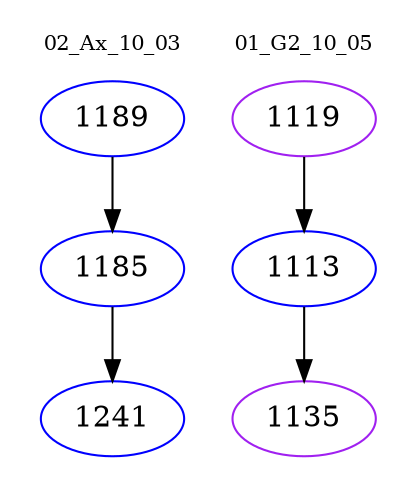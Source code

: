 digraph{
subgraph cluster_0 {
color = white
label = "02_Ax_10_03";
fontsize=10;
T0_1189 [label="1189", color="blue"]
T0_1189 -> T0_1185 [color="black"]
T0_1185 [label="1185", color="blue"]
T0_1185 -> T0_1241 [color="black"]
T0_1241 [label="1241", color="blue"]
}
subgraph cluster_1 {
color = white
label = "01_G2_10_05";
fontsize=10;
T1_1119 [label="1119", color="purple"]
T1_1119 -> T1_1113 [color="black"]
T1_1113 [label="1113", color="blue"]
T1_1113 -> T1_1135 [color="black"]
T1_1135 [label="1135", color="purple"]
}
}
